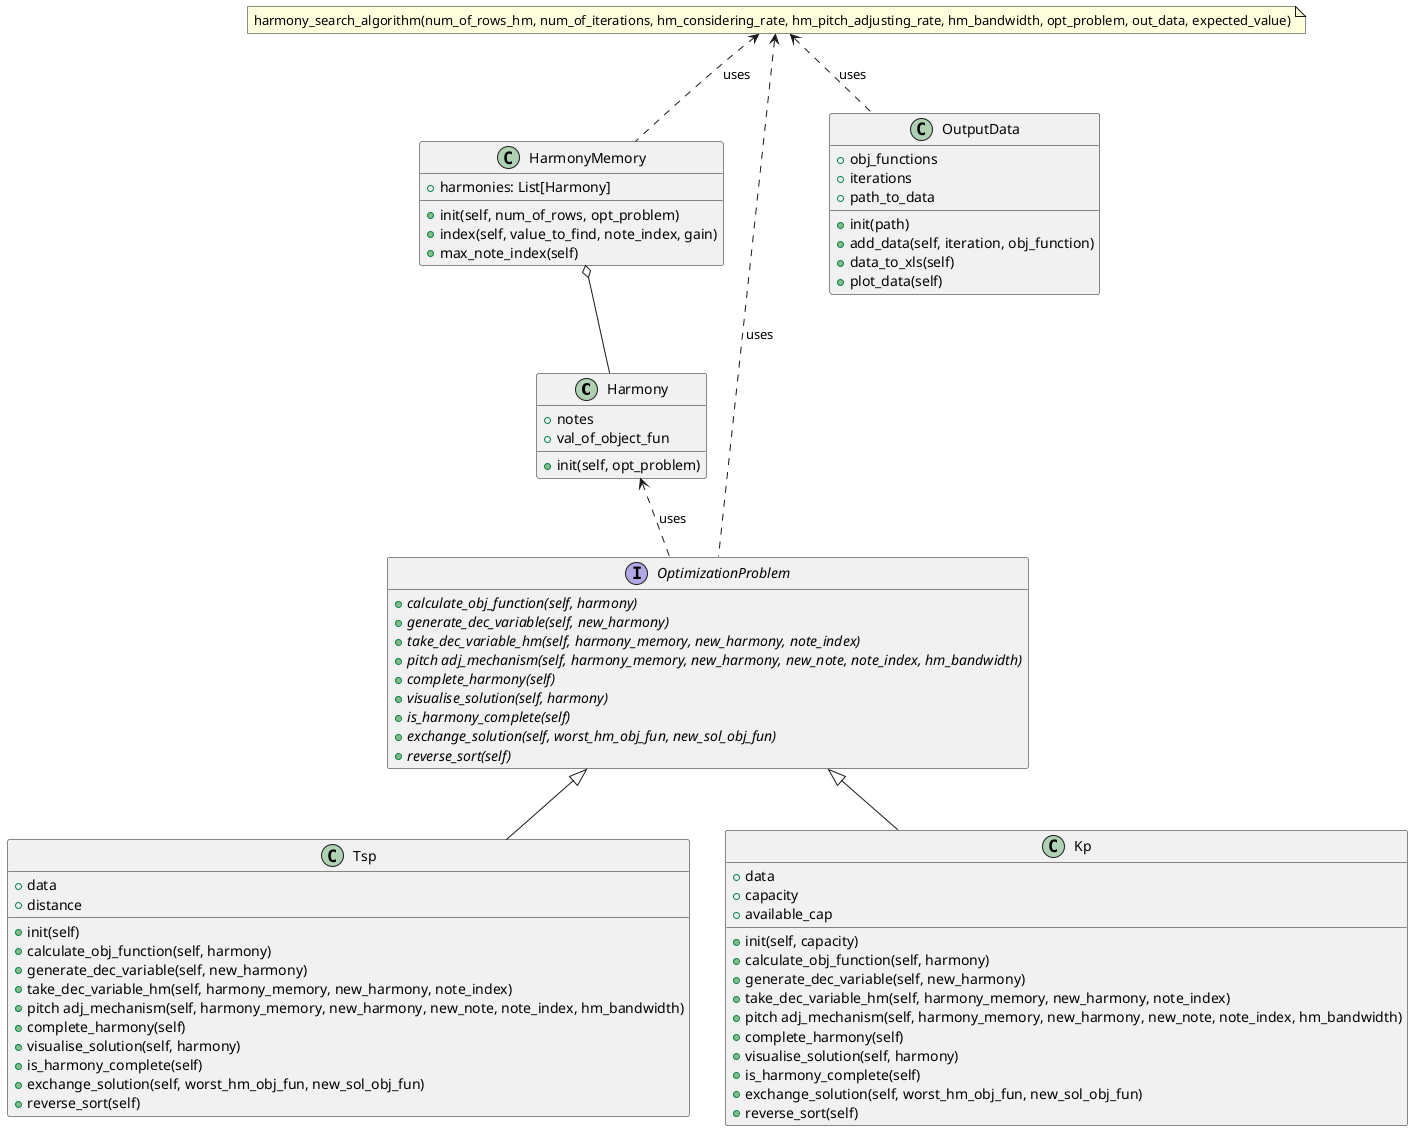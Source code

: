 @startuml

hide empty members

class Harmony{
    + notes
    + val_of_object_fun
    + init(self, opt_problem)
}
class HarmonyMemory{
    + harmonies: List[Harmony]
    + init(self, num_of_rows, opt_problem)
    + index(self, value_to_find, note_index, gain)
    + max_note_index(self)
}
class Tsp{
    + data
    + distance
    + init(self)
    + calculate_obj_function(self, harmony)
    + generate_dec_variable(self, new_harmony)
    + take_dec_variable_hm(self, harmony_memory, new_harmony, note_index)
    + pitch adj_mechanism(self, harmony_memory, new_harmony, new_note, note_index, hm_bandwidth)
    + complete_harmony(self)
    + visualise_solution(self, harmony)
    + is_harmony_complete(self)
    + exchange_solution(self, worst_hm_obj_fun, new_sol_obj_fun)
    + reverse_sort(self)
}
class Kp{
    + data
    + capacity
    + available_cap
    + init(self, capacity)
    + calculate_obj_function(self, harmony)
    + generate_dec_variable(self, new_harmony)
    + take_dec_variable_hm(self, harmony_memory, new_harmony, note_index)
    + pitch adj_mechanism(self, harmony_memory, new_harmony, new_note, note_index, hm_bandwidth)
    + complete_harmony(self)
    + visualise_solution(self, harmony)
    + is_harmony_complete(self)
    + exchange_solution(self, worst_hm_obj_fun, new_sol_obj_fun)
    + reverse_sort(self)
}
interface OptimizationProblem{
    {abstract} + calculate_obj_function(self, harmony)
    {abstract} + generate_dec_variable(self, new_harmony)
    {abstract} + take_dec_variable_hm(self, harmony_memory, new_harmony, note_index)
    {abstract} + pitch adj_mechanism(self, harmony_memory, new_harmony, new_note, note_index, hm_bandwidth)
    {abstract} + complete_harmony(self)
    {abstract} + visualise_solution(self, harmony)
    {abstract} + is_harmony_complete(self)
    {abstract} + exchange_solution(self, worst_hm_obj_fun, new_sol_obj_fun)
    {abstract} + reverse_sort(self)

}
class OutputData{
    + obj_functions
    + iterations
    + path_to_data

    + init(path)
    + add_data(self, iteration, obj_function)
    + data_to_xls(self)
    + plot_data(self)

}

OptimizationProblem <|-- Tsp
OptimizationProblem <|-- Kp
HarmonyMemory o-- Harmony
Harmony <.. OptimizationProblem : uses

note "harmony_search_algorithm(num_of_rows_hm, num_of_iterations, hm_considering_rate, hm_pitch_adjusting_rate, hm_bandwidth, opt_problem, out_data, expected_value)" as alg
alg <.. OptimizationProblem : uses
alg <.. HarmonyMemory : uses
alg <.. OutputData : uses

@enduml